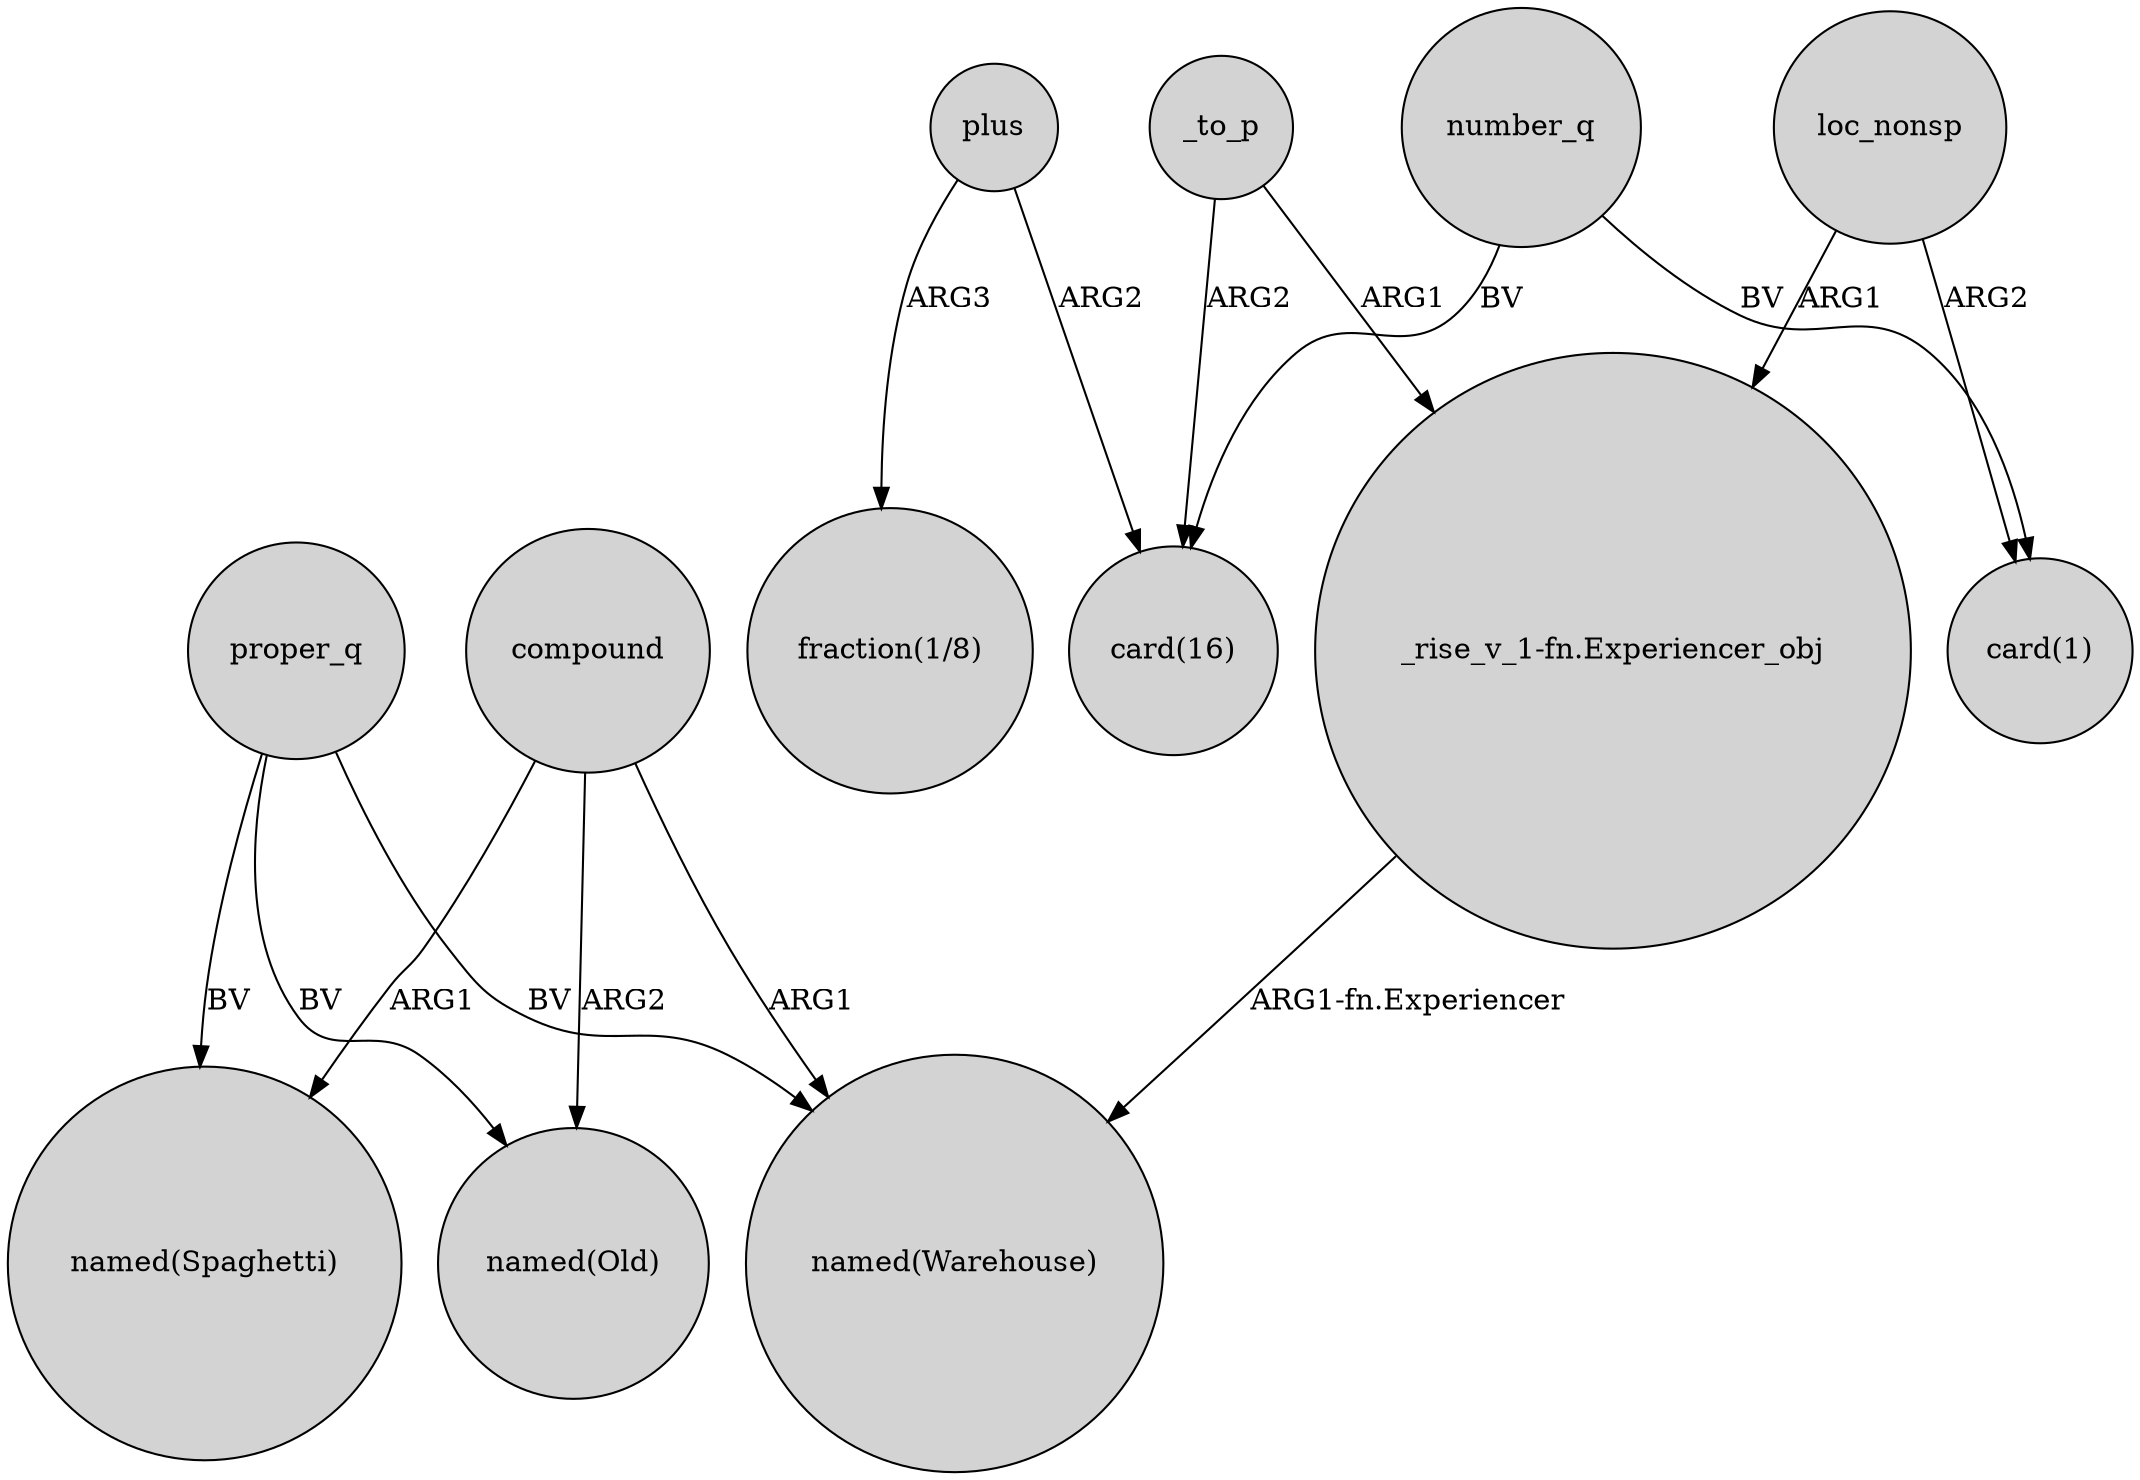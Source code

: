 digraph {
	node [shape=circle style=filled]
	compound -> "named(Old)" [label=ARG2]
	plus -> "card(16)" [label=ARG2]
	compound -> "named(Spaghetti)" [label=ARG1]
	proper_q -> "named(Spaghetti)" [label=BV]
	_to_p -> "_rise_v_1-fn.Experiencer_obj" [label=ARG1]
	proper_q -> "named(Old)" [label=BV]
	loc_nonsp -> "card(1)" [label=ARG2]
	loc_nonsp -> "_rise_v_1-fn.Experiencer_obj" [label=ARG1]
	"_rise_v_1-fn.Experiencer_obj" -> "named(Warehouse)" [label="ARG1-fn.Experiencer"]
	number_q -> "card(1)" [label=BV]
	number_q -> "card(16)" [label=BV]
	proper_q -> "named(Warehouse)" [label=BV]
	compound -> "named(Warehouse)" [label=ARG1]
	plus -> "fraction(1/8)" [label=ARG3]
	_to_p -> "card(16)" [label=ARG2]
}
